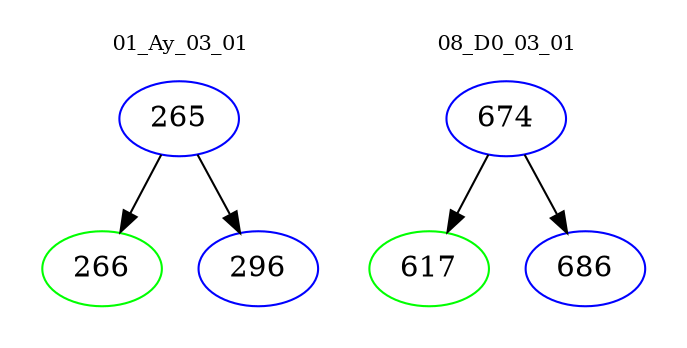 digraph{
subgraph cluster_0 {
color = white
label = "01_Ay_03_01";
fontsize=10;
T0_265 [label="265", color="blue"]
T0_265 -> T0_266 [color="black"]
T0_266 [label="266", color="green"]
T0_265 -> T0_296 [color="black"]
T0_296 [label="296", color="blue"]
}
subgraph cluster_1 {
color = white
label = "08_D0_03_01";
fontsize=10;
T1_674 [label="674", color="blue"]
T1_674 -> T1_617 [color="black"]
T1_617 [label="617", color="green"]
T1_674 -> T1_686 [color="black"]
T1_686 [label="686", color="blue"]
}
}
